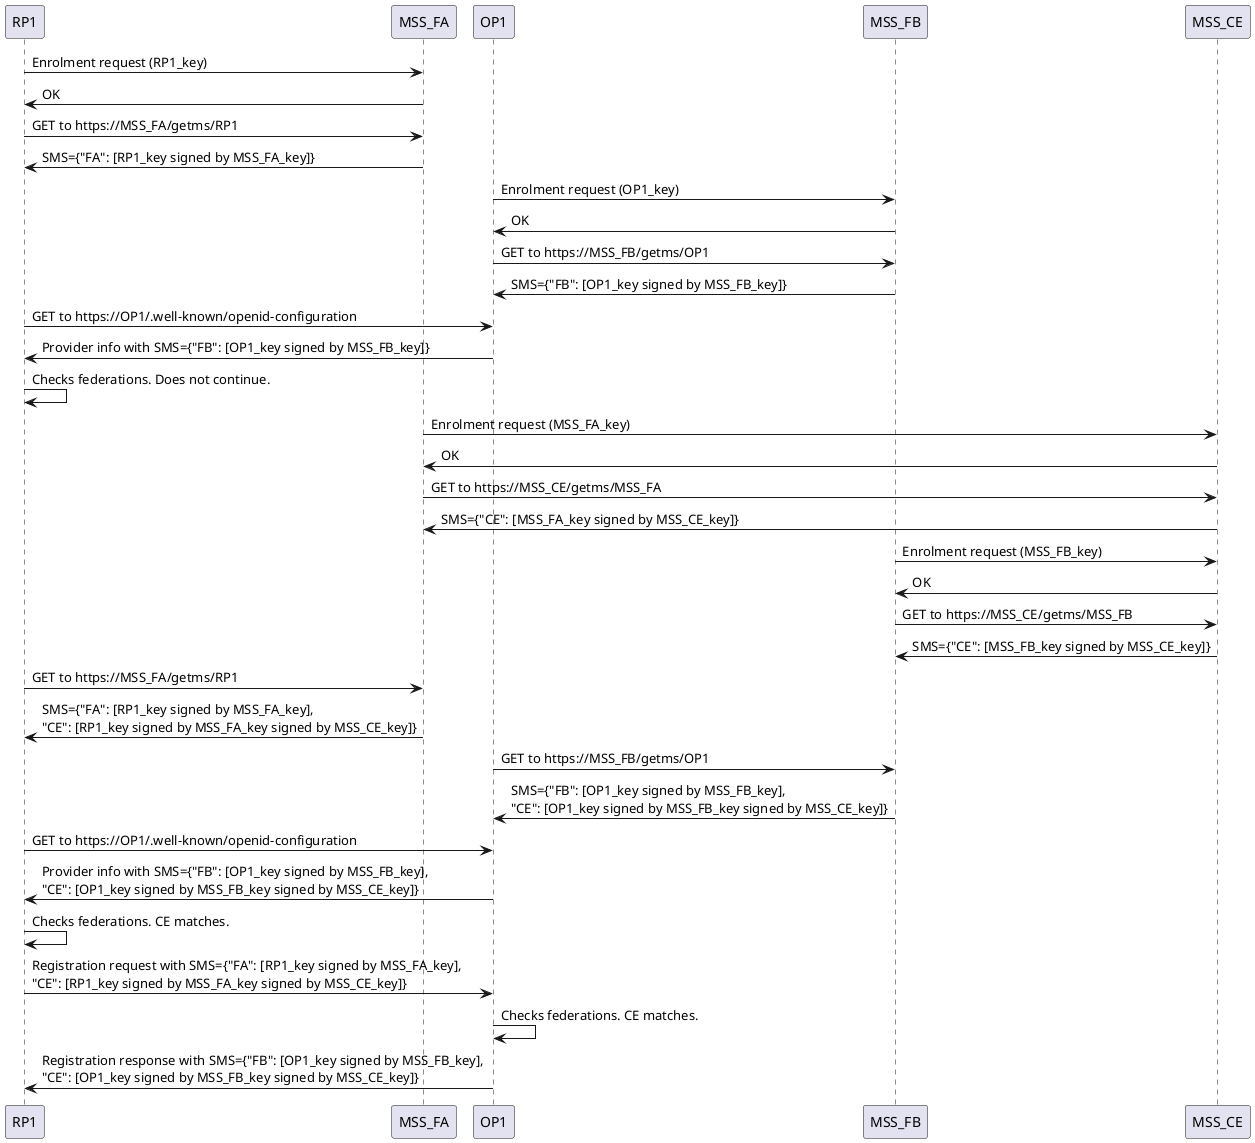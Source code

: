 @startuml
RP1      -> MSS_FA:  Enrolment request (RP1_key)
MSS_FA   -> RP1:     OK
RP1      -> MSS_FA:  GET to https://MSS_FA/getms/RP1
MSS_FA   -> RP1:     SMS={"FA": [RP1_key signed by MSS_FA_key]}

OP1      -> MSS_FB:  Enrolment request (OP1_key)
MSS_FB   -> OP1:     OK
OP1      -> MSS_FB:  GET to https://MSS_FB/getms/OP1
MSS_FB   -> OP1:     SMS={"FB": [OP1_key signed by MSS_FB_key]}

RP1      -> OP1:     GET to https://OP1/.well-known/openid-configuration
OP1      -> RP1:     Provider info with SMS={"FB": [OP1_key signed by MSS_FB_key]}
RP1      -> RP1:     Checks federations. Does not continue.

MSS_FA   -> MSS_CE:  Enrolment request (MSS_FA_key)
MSS_CE   -> MSS_FA:  OK
MSS_FA   -> MSS_CE:  GET to https://MSS_CE/getms/MSS_FA
MSS_CE   -> MSS_FA:  SMS={"CE": [MSS_FA_key signed by MSS_CE_key]}

MSS_FB   -> MSS_CE:  Enrolment request (MSS_FB_key)
MSS_CE   -> MSS_FB:  OK
MSS_FB   -> MSS_CE:  GET to https://MSS_CE/getms/MSS_FB
MSS_CE   -> MSS_FB:  SMS={"CE": [MSS_FB_key signed by MSS_CE_key]}

RP1      -> MSS_FA:  GET to https://MSS_FA/getms/RP1
MSS_FA   -> RP1:     SMS={"FA": [RP1_key signed by MSS_FA_key], \n"CE": [RP1_key signed by MSS_FA_key signed by MSS_CE_key]}

OP1      -> MSS_FB:  GET to https://MSS_FB/getms/OP1
MSS_FB   -> OP1:     SMS={"FB": [OP1_key signed by MSS_FB_key], \n"CE": [OP1_key signed by MSS_FB_key signed by MSS_CE_key]}

RP1      -> OP1:     GET to https://OP1/.well-known/openid-configuration
OP1      -> RP1:     Provider info with SMS={"FB": [OP1_key signed by MSS_FB_key], \n"CE": [OP1_key signed by MSS_FB_key signed by MSS_CE_key]}
RP1      -> RP1:     Checks federations. CE matches.
RP1      -> OP1:     Registration request with SMS={"FA": [RP1_key signed by MSS_FA_key], \n"CE": [RP1_key signed by MSS_FA_key signed by MSS_CE_key]}
OP1      -> OP1:     Checks federations. CE matches.
OP1      -> RP1:     Registration response with SMS={"FB": [OP1_key signed by MSS_FB_key], \n"CE": [OP1_key signed by MSS_FB_key signed by MSS_CE_key]}

@enduml